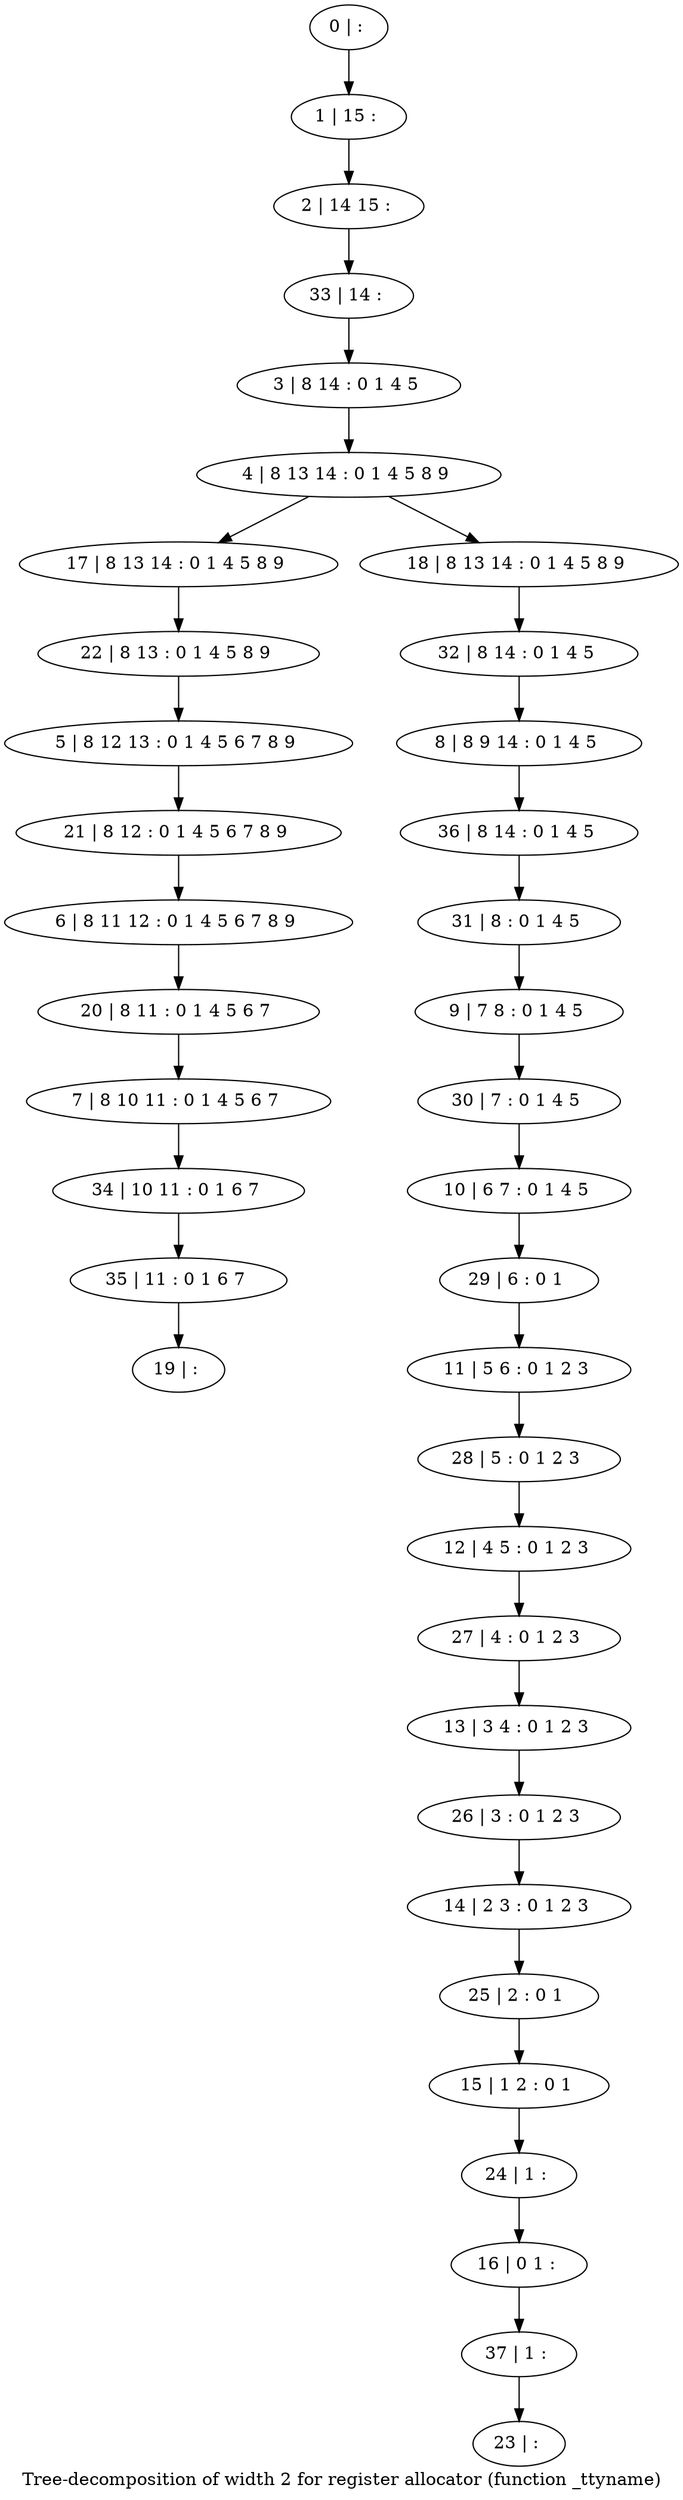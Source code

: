digraph G {
graph [label="Tree-decomposition of width 2 for register allocator (function _ttyname)"]
0[label="0 | : "];
1[label="1 | 15 : "];
2[label="2 | 14 15 : "];
3[label="3 | 8 14 : 0 1 4 5 "];
4[label="4 | 8 13 14 : 0 1 4 5 8 9 "];
5[label="5 | 8 12 13 : 0 1 4 5 6 7 8 9 "];
6[label="6 | 8 11 12 : 0 1 4 5 6 7 8 9 "];
7[label="7 | 8 10 11 : 0 1 4 5 6 7 "];
8[label="8 | 8 9 14 : 0 1 4 5 "];
9[label="9 | 7 8 : 0 1 4 5 "];
10[label="10 | 6 7 : 0 1 4 5 "];
11[label="11 | 5 6 : 0 1 2 3 "];
12[label="12 | 4 5 : 0 1 2 3 "];
13[label="13 | 3 4 : 0 1 2 3 "];
14[label="14 | 2 3 : 0 1 2 3 "];
15[label="15 | 1 2 : 0 1 "];
16[label="16 | 0 1 : "];
17[label="17 | 8 13 14 : 0 1 4 5 8 9 "];
18[label="18 | 8 13 14 : 0 1 4 5 8 9 "];
19[label="19 | : "];
20[label="20 | 8 11 : 0 1 4 5 6 7 "];
21[label="21 | 8 12 : 0 1 4 5 6 7 8 9 "];
22[label="22 | 8 13 : 0 1 4 5 8 9 "];
23[label="23 | : "];
24[label="24 | 1 : "];
25[label="25 | 2 : 0 1 "];
26[label="26 | 3 : 0 1 2 3 "];
27[label="27 | 4 : 0 1 2 3 "];
28[label="28 | 5 : 0 1 2 3 "];
29[label="29 | 6 : 0 1 "];
30[label="30 | 7 : 0 1 4 5 "];
31[label="31 | 8 : 0 1 4 5 "];
32[label="32 | 8 14 : 0 1 4 5 "];
33[label="33 | 14 : "];
34[label="34 | 10 11 : 0 1 6 7 "];
35[label="35 | 11 : 0 1 6 7 "];
36[label="36 | 8 14 : 0 1 4 5 "];
37[label="37 | 1 : "];
0->1 ;
1->2 ;
3->4 ;
4->17 ;
4->18 ;
20->7 ;
6->20 ;
21->6 ;
5->21 ;
22->5 ;
17->22 ;
24->16 ;
15->24 ;
25->15 ;
14->25 ;
26->14 ;
13->26 ;
27->13 ;
12->27 ;
28->12 ;
11->28 ;
29->11 ;
10->29 ;
30->10 ;
9->30 ;
31->9 ;
32->8 ;
18->32 ;
33->3 ;
2->33 ;
7->34 ;
35->19 ;
34->35 ;
36->31 ;
8->36 ;
37->23 ;
16->37 ;
}
